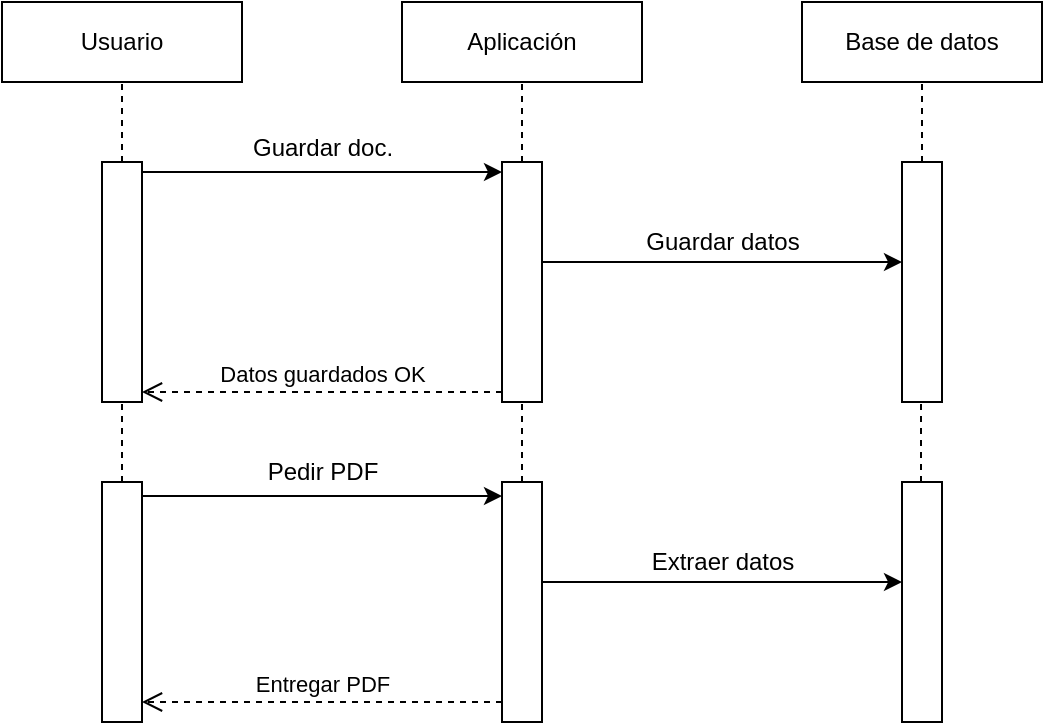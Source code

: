 <mxfile version="24.3.1" type="device">
  <diagram name="Page-1" id="13e1069c-82ec-6db2-03f1-153e76fe0fe0">
    <mxGraphModel dx="911" dy="521" grid="1" gridSize="10" guides="1" tooltips="1" connect="1" arrows="1" fold="1" page="1" pageScale="1" pageWidth="1100" pageHeight="850" background="#ffffff" math="0" shadow="0">
      <root>
        <mxCell id="0" />
        <mxCell id="1" parent="0" />
        <mxCell id="lMzZQ5ycefcxjD1Rh6RB-1" value="Usuario" style="html=1;whiteSpace=wrap;" vertex="1" parent="1">
          <mxGeometry x="40" y="40" width="120" height="40" as="geometry" />
        </mxCell>
        <mxCell id="lMzZQ5ycefcxjD1Rh6RB-2" value="Aplicación" style="html=1;whiteSpace=wrap;" vertex="1" parent="1">
          <mxGeometry x="240" y="40" width="120" height="40" as="geometry" />
        </mxCell>
        <mxCell id="lMzZQ5ycefcxjD1Rh6RB-3" value="Base de datos" style="html=1;whiteSpace=wrap;" vertex="1" parent="1">
          <mxGeometry x="440" y="40" width="120" height="40" as="geometry" />
        </mxCell>
        <mxCell id="lMzZQ5ycefcxjD1Rh6RB-4" value="" style="html=1;points=[[0,0,0,0,5],[0,1,0,0,-5],[1,0,0,0,5],[1,1,0,0,-5]];perimeter=orthogonalPerimeter;outlineConnect=0;targetShapes=umlLifeline;portConstraint=eastwest;newEdgeStyle={&quot;curved&quot;:0,&quot;rounded&quot;:0};" vertex="1" parent="1">
          <mxGeometry x="90" y="120" width="20" height="120" as="geometry" />
        </mxCell>
        <mxCell id="lMzZQ5ycefcxjD1Rh6RB-8" value="" style="endArrow=none;dashed=1;html=1;rounded=0;entryX=0.5;entryY=1;entryDx=0;entryDy=0;" edge="1" parent="1" source="lMzZQ5ycefcxjD1Rh6RB-4" target="lMzZQ5ycefcxjD1Rh6RB-1">
          <mxGeometry width="50" height="50" relative="1" as="geometry">
            <mxPoint x="370" y="220" as="sourcePoint" />
            <mxPoint x="420" y="170" as="targetPoint" />
          </mxGeometry>
        </mxCell>
        <mxCell id="lMzZQ5ycefcxjD1Rh6RB-9" value="" style="html=1;points=[[0,0,0,0,5],[0,1,0,0,-5],[1,0,0,0,5],[1,1,0,0,-5]];perimeter=orthogonalPerimeter;outlineConnect=0;targetShapes=umlLifeline;portConstraint=eastwest;newEdgeStyle={&quot;curved&quot;:0,&quot;rounded&quot;:0};" vertex="1" parent="1">
          <mxGeometry x="290" y="120" width="20" height="120" as="geometry" />
        </mxCell>
        <mxCell id="lMzZQ5ycefcxjD1Rh6RB-10" value="" style="endArrow=none;dashed=1;html=1;rounded=0;entryX=0.5;entryY=1;entryDx=0;entryDy=0;" edge="1" parent="1" source="lMzZQ5ycefcxjD1Rh6RB-9">
          <mxGeometry width="50" height="50" relative="1" as="geometry">
            <mxPoint x="570" y="220" as="sourcePoint" />
            <mxPoint x="300" y="80" as="targetPoint" />
          </mxGeometry>
        </mxCell>
        <mxCell id="lMzZQ5ycefcxjD1Rh6RB-11" value="" style="endArrow=classic;html=1;rounded=0;exitX=1;exitY=0;exitDx=0;exitDy=5;exitPerimeter=0;entryX=0;entryY=0;entryDx=0;entryDy=5;entryPerimeter=0;" edge="1" parent="1" source="lMzZQ5ycefcxjD1Rh6RB-4" target="lMzZQ5ycefcxjD1Rh6RB-9">
          <mxGeometry width="50" height="50" relative="1" as="geometry">
            <mxPoint x="370" y="220" as="sourcePoint" />
            <mxPoint x="420" y="170" as="targetPoint" />
          </mxGeometry>
        </mxCell>
        <mxCell id="lMzZQ5ycefcxjD1Rh6RB-12" value="Guardar doc." style="text;html=1;align=center;verticalAlign=middle;resizable=0;points=[];autosize=1;strokeColor=none;fillColor=none;" vertex="1" parent="1">
          <mxGeometry x="155" y="98" width="90" height="30" as="geometry" />
        </mxCell>
        <mxCell id="lMzZQ5ycefcxjD1Rh6RB-13" value="" style="html=1;points=[[0,0,0,0,5],[0,1,0,0,-5],[1,0,0,0,5],[1,1,0,0,-5]];perimeter=orthogonalPerimeter;outlineConnect=0;targetShapes=umlLifeline;portConstraint=eastwest;newEdgeStyle={&quot;curved&quot;:0,&quot;rounded&quot;:0};" vertex="1" parent="1">
          <mxGeometry x="490" y="120" width="20" height="120" as="geometry" />
        </mxCell>
        <mxCell id="lMzZQ5ycefcxjD1Rh6RB-14" value="" style="endArrow=none;dashed=1;html=1;rounded=0;entryX=0.5;entryY=1;entryDx=0;entryDy=0;" edge="1" parent="1" source="lMzZQ5ycefcxjD1Rh6RB-13">
          <mxGeometry width="50" height="50" relative="1" as="geometry">
            <mxPoint x="770" y="220" as="sourcePoint" />
            <mxPoint x="500" y="80" as="targetPoint" />
          </mxGeometry>
        </mxCell>
        <mxCell id="lMzZQ5ycefcxjD1Rh6RB-15" value="" style="endArrow=classic;html=1;rounded=0;entryX=0;entryY=0.417;entryDx=0;entryDy=0;entryPerimeter=0;" edge="1" parent="1" source="lMzZQ5ycefcxjD1Rh6RB-9" target="lMzZQ5ycefcxjD1Rh6RB-13">
          <mxGeometry width="50" height="50" relative="1" as="geometry">
            <mxPoint x="370" y="220" as="sourcePoint" />
            <mxPoint x="420" y="170" as="targetPoint" />
          </mxGeometry>
        </mxCell>
        <mxCell id="lMzZQ5ycefcxjD1Rh6RB-16" value="Guardar datos" style="text;html=1;align=center;verticalAlign=middle;resizable=0;points=[];autosize=1;strokeColor=none;fillColor=none;" vertex="1" parent="1">
          <mxGeometry x="350" y="145" width="100" height="30" as="geometry" />
        </mxCell>
        <mxCell id="lMzZQ5ycefcxjD1Rh6RB-17" value="Datos guardados OK" style="html=1;verticalAlign=bottom;endArrow=open;dashed=1;endSize=8;curved=0;rounded=0;exitX=0;exitY=1;exitDx=0;exitDy=-5;exitPerimeter=0;entryX=1;entryY=1;entryDx=0;entryDy=-5;entryPerimeter=0;" edge="1" parent="1" source="lMzZQ5ycefcxjD1Rh6RB-9" target="lMzZQ5ycefcxjD1Rh6RB-4">
          <mxGeometry relative="1" as="geometry">
            <mxPoint x="260" y="250" as="sourcePoint" />
            <mxPoint x="180" y="250" as="targetPoint" />
          </mxGeometry>
        </mxCell>
        <mxCell id="lMzZQ5ycefcxjD1Rh6RB-18" value="" style="html=1;points=[[0,0,0,0,5],[0,1,0,0,-5],[1,0,0,0,5],[1,1,0,0,-5]];perimeter=orthogonalPerimeter;outlineConnect=0;targetShapes=umlLifeline;portConstraint=eastwest;newEdgeStyle={&quot;curved&quot;:0,&quot;rounded&quot;:0};" vertex="1" parent="1">
          <mxGeometry x="90" y="280" width="20" height="120" as="geometry" />
        </mxCell>
        <mxCell id="lMzZQ5ycefcxjD1Rh6RB-19" value="" style="endArrow=none;dashed=1;html=1;rounded=0;entryX=0.5;entryY=1;entryDx=0;entryDy=0;" edge="1" parent="1" source="lMzZQ5ycefcxjD1Rh6RB-18">
          <mxGeometry width="50" height="50" relative="1" as="geometry">
            <mxPoint x="370" y="380" as="sourcePoint" />
            <mxPoint x="100" y="240" as="targetPoint" />
          </mxGeometry>
        </mxCell>
        <mxCell id="lMzZQ5ycefcxjD1Rh6RB-20" value="" style="html=1;points=[[0,0,0,0,5],[0,1,0,0,-5],[1,0,0,0,5],[1,1,0,0,-5]];perimeter=orthogonalPerimeter;outlineConnect=0;targetShapes=umlLifeline;portConstraint=eastwest;newEdgeStyle={&quot;curved&quot;:0,&quot;rounded&quot;:0};" vertex="1" parent="1">
          <mxGeometry x="290" y="280" width="20" height="120" as="geometry" />
        </mxCell>
        <mxCell id="lMzZQ5ycefcxjD1Rh6RB-21" value="" style="endArrow=none;dashed=1;html=1;rounded=0;entryX=0.5;entryY=1;entryDx=0;entryDy=0;" edge="1" parent="1" source="lMzZQ5ycefcxjD1Rh6RB-20">
          <mxGeometry width="50" height="50" relative="1" as="geometry">
            <mxPoint x="570" y="380" as="sourcePoint" />
            <mxPoint x="300" y="240" as="targetPoint" />
          </mxGeometry>
        </mxCell>
        <mxCell id="lMzZQ5ycefcxjD1Rh6RB-22" value="" style="endArrow=classic;html=1;rounded=0;exitX=1;exitY=0;exitDx=0;exitDy=5;exitPerimeter=0;entryX=0;entryY=0;entryDx=0;entryDy=5;entryPerimeter=0;" edge="1" parent="1">
          <mxGeometry width="50" height="50" relative="1" as="geometry">
            <mxPoint x="110" y="287" as="sourcePoint" />
            <mxPoint x="290" y="287" as="targetPoint" />
          </mxGeometry>
        </mxCell>
        <mxCell id="lMzZQ5ycefcxjD1Rh6RB-23" value="Pedir PDF" style="text;html=1;align=center;verticalAlign=middle;resizable=0;points=[];autosize=1;strokeColor=none;fillColor=none;" vertex="1" parent="1">
          <mxGeometry x="160" y="260" width="80" height="30" as="geometry" />
        </mxCell>
        <mxCell id="lMzZQ5ycefcxjD1Rh6RB-24" value="" style="html=1;points=[[0,0,0,0,5],[0,1,0,0,-5],[1,0,0,0,5],[1,1,0,0,-5]];perimeter=orthogonalPerimeter;outlineConnect=0;targetShapes=umlLifeline;portConstraint=eastwest;newEdgeStyle={&quot;curved&quot;:0,&quot;rounded&quot;:0};" vertex="1" parent="1">
          <mxGeometry x="490" y="280" width="20" height="120" as="geometry" />
        </mxCell>
        <mxCell id="lMzZQ5ycefcxjD1Rh6RB-25" value="" style="endArrow=classic;html=1;rounded=0;entryX=0;entryY=0.417;entryDx=0;entryDy=0;entryPerimeter=0;" edge="1" parent="1" target="lMzZQ5ycefcxjD1Rh6RB-24">
          <mxGeometry width="50" height="50" relative="1" as="geometry">
            <mxPoint x="310" y="330" as="sourcePoint" />
            <mxPoint x="420" y="330" as="targetPoint" />
          </mxGeometry>
        </mxCell>
        <mxCell id="lMzZQ5ycefcxjD1Rh6RB-26" value="Extraer datos" style="text;html=1;align=center;verticalAlign=middle;resizable=0;points=[];autosize=1;strokeColor=none;fillColor=none;" vertex="1" parent="1">
          <mxGeometry x="355" y="305" width="90" height="30" as="geometry" />
        </mxCell>
        <mxCell id="lMzZQ5ycefcxjD1Rh6RB-27" value="" style="endArrow=none;dashed=1;html=1;rounded=0;entryX=0.5;entryY=1;entryDx=0;entryDy=0;" edge="1" parent="1">
          <mxGeometry width="50" height="50" relative="1" as="geometry">
            <mxPoint x="499.5" y="280" as="sourcePoint" />
            <mxPoint x="499.5" y="240" as="targetPoint" />
          </mxGeometry>
        </mxCell>
        <mxCell id="lMzZQ5ycefcxjD1Rh6RB-28" value="Entregar PDF" style="html=1;verticalAlign=bottom;endArrow=open;dashed=1;endSize=8;curved=0;rounded=0;exitX=0;exitY=1;exitDx=0;exitDy=-5;exitPerimeter=0;entryX=1;entryY=1;entryDx=0;entryDy=-5;entryPerimeter=0;" edge="1" parent="1">
          <mxGeometry relative="1" as="geometry">
            <mxPoint x="290" y="390" as="sourcePoint" />
            <mxPoint x="110" y="390" as="targetPoint" />
            <mxPoint as="offset" />
          </mxGeometry>
        </mxCell>
      </root>
    </mxGraphModel>
  </diagram>
</mxfile>
